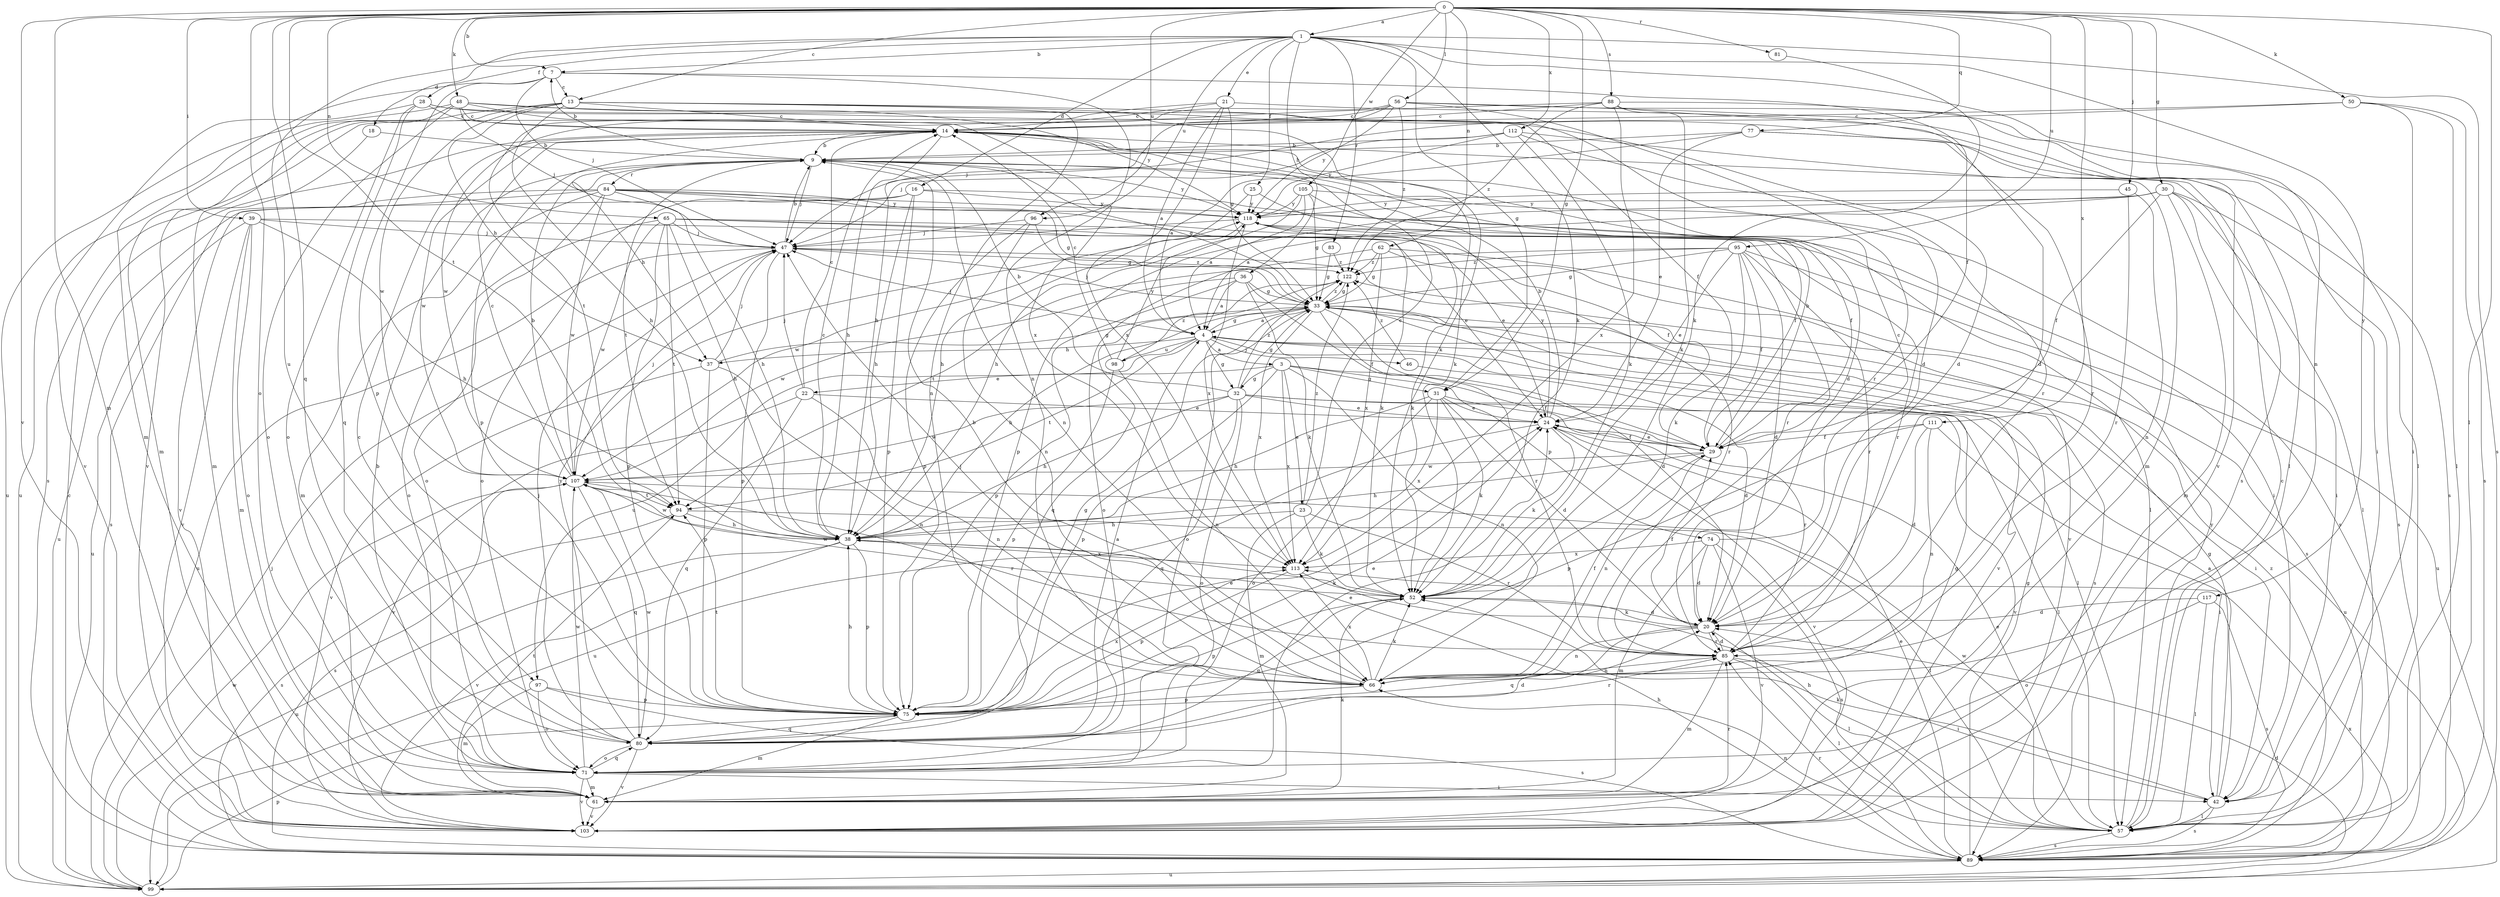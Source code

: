 strict digraph  {
0;
1;
3;
4;
7;
9;
13;
14;
16;
18;
20;
21;
22;
23;
24;
25;
28;
29;
30;
31;
32;
33;
36;
37;
38;
39;
42;
45;
46;
47;
48;
50;
52;
56;
57;
61;
62;
65;
66;
71;
74;
75;
77;
80;
81;
83;
84;
85;
88;
89;
94;
95;
96;
97;
98;
99;
103;
105;
107;
111;
112;
113;
117;
118;
122;
0 -> 1  [label=a];
0 -> 7  [label=b];
0 -> 13  [label=c];
0 -> 30  [label=g];
0 -> 31  [label=g];
0 -> 39  [label=i];
0 -> 45  [label=j];
0 -> 48  [label=k];
0 -> 50  [label=k];
0 -> 56  [label=l];
0 -> 57  [label=l];
0 -> 61  [label=m];
0 -> 62  [label=n];
0 -> 65  [label=n];
0 -> 71  [label=o];
0 -> 77  [label=q];
0 -> 80  [label=q];
0 -> 81  [label=r];
0 -> 88  [label=s];
0 -> 94  [label=t];
0 -> 95  [label=u];
0 -> 96  [label=u];
0 -> 103  [label=v];
0 -> 105  [label=w];
0 -> 111  [label=x];
0 -> 112  [label=x];
1 -> 7  [label=b];
1 -> 16  [label=d];
1 -> 18  [label=d];
1 -> 21  [label=e];
1 -> 25  [label=f];
1 -> 28  [label=f];
1 -> 31  [label=g];
1 -> 36  [label=h];
1 -> 52  [label=k];
1 -> 66  [label=n];
1 -> 83  [label=r];
1 -> 89  [label=s];
1 -> 96  [label=u];
1 -> 97  [label=u];
1 -> 117  [label=y];
3 -> 22  [label=e];
3 -> 23  [label=e];
3 -> 29  [label=f];
3 -> 31  [label=g];
3 -> 32  [label=g];
3 -> 66  [label=n];
3 -> 74  [label=p];
3 -> 75  [label=p];
3 -> 113  [label=x];
4 -> 3  [label=a];
4 -> 32  [label=g];
4 -> 33  [label=g];
4 -> 37  [label=h];
4 -> 42  [label=i];
4 -> 46  [label=j];
4 -> 47  [label=j];
4 -> 57  [label=l];
4 -> 94  [label=t];
4 -> 97  [label=u];
4 -> 98  [label=u];
4 -> 99  [label=u];
7 -> 13  [label=c];
7 -> 29  [label=f];
7 -> 47  [label=j];
7 -> 61  [label=m];
7 -> 66  [label=n];
7 -> 75  [label=p];
9 -> 7  [label=b];
9 -> 33  [label=g];
9 -> 37  [label=h];
9 -> 47  [label=j];
9 -> 66  [label=n];
9 -> 84  [label=r];
9 -> 94  [label=t];
9 -> 118  [label=y];
13 -> 14  [label=c];
13 -> 20  [label=d];
13 -> 37  [label=h];
13 -> 38  [label=h];
13 -> 52  [label=k];
13 -> 66  [label=n];
13 -> 99  [label=u];
13 -> 103  [label=v];
13 -> 107  [label=w];
14 -> 9  [label=b];
14 -> 20  [label=d];
14 -> 38  [label=h];
14 -> 52  [label=k];
14 -> 75  [label=p];
14 -> 107  [label=w];
16 -> 38  [label=h];
16 -> 57  [label=l];
16 -> 71  [label=o];
16 -> 75  [label=p];
16 -> 99  [label=u];
16 -> 118  [label=y];
18 -> 9  [label=b];
18 -> 61  [label=m];
20 -> 29  [label=f];
20 -> 52  [label=k];
20 -> 57  [label=l];
20 -> 66  [label=n];
20 -> 80  [label=q];
20 -> 85  [label=r];
21 -> 4  [label=a];
21 -> 14  [label=c];
21 -> 33  [label=g];
21 -> 94  [label=t];
21 -> 103  [label=v];
21 -> 113  [label=x];
22 -> 14  [label=c];
22 -> 24  [label=e];
22 -> 47  [label=j];
22 -> 66  [label=n];
22 -> 80  [label=q];
22 -> 103  [label=v];
23 -> 14  [label=c];
23 -> 38  [label=h];
23 -> 52  [label=k];
23 -> 61  [label=m];
23 -> 85  [label=r];
23 -> 122  [label=z];
24 -> 9  [label=b];
24 -> 29  [label=f];
24 -> 52  [label=k];
24 -> 99  [label=u];
24 -> 103  [label=v];
24 -> 118  [label=y];
25 -> 29  [label=f];
25 -> 38  [label=h];
25 -> 118  [label=y];
28 -> 14  [label=c];
28 -> 20  [label=d];
28 -> 71  [label=o];
28 -> 80  [label=q];
28 -> 89  [label=s];
28 -> 103  [label=v];
29 -> 9  [label=b];
29 -> 24  [label=e];
29 -> 38  [label=h];
29 -> 66  [label=n];
29 -> 107  [label=w];
30 -> 4  [label=a];
30 -> 29  [label=f];
30 -> 42  [label=i];
30 -> 57  [label=l];
30 -> 61  [label=m];
30 -> 75  [label=p];
30 -> 89  [label=s];
30 -> 118  [label=y];
31 -> 20  [label=d];
31 -> 24  [label=e];
31 -> 38  [label=h];
31 -> 52  [label=k];
31 -> 71  [label=o];
31 -> 85  [label=r];
31 -> 113  [label=x];
32 -> 9  [label=b];
32 -> 24  [label=e];
32 -> 33  [label=g];
32 -> 38  [label=h];
32 -> 57  [label=l];
32 -> 71  [label=o];
32 -> 80  [label=q];
32 -> 103  [label=v];
32 -> 107  [label=w];
32 -> 122  [label=z];
33 -> 4  [label=a];
33 -> 20  [label=d];
33 -> 38  [label=h];
33 -> 47  [label=j];
33 -> 71  [label=o];
33 -> 85  [label=r];
33 -> 89  [label=s];
33 -> 103  [label=v];
33 -> 113  [label=x];
33 -> 122  [label=z];
36 -> 4  [label=a];
36 -> 29  [label=f];
36 -> 33  [label=g];
36 -> 52  [label=k];
36 -> 75  [label=p];
36 -> 107  [label=w];
37 -> 33  [label=g];
37 -> 47  [label=j];
37 -> 66  [label=n];
37 -> 75  [label=p];
37 -> 103  [label=v];
38 -> 14  [label=c];
38 -> 75  [label=p];
38 -> 99  [label=u];
38 -> 103  [label=v];
38 -> 107  [label=w];
38 -> 113  [label=x];
39 -> 24  [label=e];
39 -> 38  [label=h];
39 -> 47  [label=j];
39 -> 61  [label=m];
39 -> 71  [label=o];
39 -> 99  [label=u];
39 -> 103  [label=v];
42 -> 4  [label=a];
42 -> 33  [label=g];
42 -> 52  [label=k];
42 -> 57  [label=l];
42 -> 89  [label=s];
45 -> 66  [label=n];
45 -> 85  [label=r];
45 -> 118  [label=y];
46 -> 20  [label=d];
46 -> 122  [label=z];
47 -> 9  [label=b];
47 -> 75  [label=p];
47 -> 85  [label=r];
47 -> 99  [label=u];
47 -> 122  [label=z];
48 -> 14  [label=c];
48 -> 29  [label=f];
48 -> 47  [label=j];
48 -> 61  [label=m];
48 -> 71  [label=o];
48 -> 99  [label=u];
48 -> 113  [label=x];
48 -> 118  [label=y];
50 -> 14  [label=c];
50 -> 42  [label=i];
50 -> 47  [label=j];
50 -> 57  [label=l];
50 -> 89  [label=s];
52 -> 20  [label=d];
52 -> 75  [label=p];
52 -> 80  [label=q];
52 -> 107  [label=w];
56 -> 14  [label=c];
56 -> 38  [label=h];
56 -> 42  [label=i];
56 -> 57  [label=l];
56 -> 85  [label=r];
56 -> 89  [label=s];
56 -> 118  [label=y];
56 -> 122  [label=z];
57 -> 14  [label=c];
57 -> 24  [label=e];
57 -> 38  [label=h];
57 -> 66  [label=n];
57 -> 89  [label=s];
57 -> 107  [label=w];
57 -> 118  [label=y];
61 -> 52  [label=k];
61 -> 85  [label=r];
61 -> 94  [label=t];
61 -> 103  [label=v];
62 -> 33  [label=g];
62 -> 71  [label=o];
62 -> 89  [label=s];
62 -> 103  [label=v];
62 -> 113  [label=x];
62 -> 122  [label=z];
65 -> 24  [label=e];
65 -> 29  [label=f];
65 -> 38  [label=h];
65 -> 47  [label=j];
65 -> 52  [label=k];
65 -> 71  [label=o];
65 -> 75  [label=p];
65 -> 94  [label=t];
65 -> 107  [label=w];
66 -> 9  [label=b];
66 -> 29  [label=f];
66 -> 47  [label=j];
66 -> 52  [label=k];
66 -> 75  [label=p];
66 -> 113  [label=x];
71 -> 9  [label=b];
71 -> 24  [label=e];
71 -> 42  [label=i];
71 -> 61  [label=m];
71 -> 80  [label=q];
71 -> 103  [label=v];
71 -> 107  [label=w];
74 -> 14  [label=c];
74 -> 20  [label=d];
74 -> 61  [label=m];
74 -> 89  [label=s];
74 -> 103  [label=v];
74 -> 113  [label=x];
75 -> 24  [label=e];
75 -> 33  [label=g];
75 -> 38  [label=h];
75 -> 61  [label=m];
75 -> 80  [label=q];
75 -> 85  [label=r];
75 -> 94  [label=t];
75 -> 113  [label=x];
77 -> 4  [label=a];
77 -> 9  [label=b];
77 -> 24  [label=e];
77 -> 85  [label=r];
77 -> 89  [label=s];
80 -> 4  [label=a];
80 -> 14  [label=c];
80 -> 20  [label=d];
80 -> 24  [label=e];
80 -> 47  [label=j];
80 -> 71  [label=o];
80 -> 103  [label=v];
80 -> 107  [label=w];
80 -> 118  [label=y];
81 -> 52  [label=k];
83 -> 33  [label=g];
83 -> 122  [label=z];
84 -> 33  [label=g];
84 -> 38  [label=h];
84 -> 42  [label=i];
84 -> 61  [label=m];
84 -> 71  [label=o];
84 -> 85  [label=r];
84 -> 89  [label=s];
84 -> 103  [label=v];
84 -> 107  [label=w];
84 -> 118  [label=y];
85 -> 20  [label=d];
85 -> 42  [label=i];
85 -> 57  [label=l];
85 -> 61  [label=m];
85 -> 66  [label=n];
88 -> 14  [label=c];
88 -> 20  [label=d];
88 -> 52  [label=k];
88 -> 57  [label=l];
88 -> 107  [label=w];
88 -> 113  [label=x];
88 -> 122  [label=z];
89 -> 14  [label=c];
89 -> 24  [label=e];
89 -> 33  [label=g];
89 -> 38  [label=h];
89 -> 85  [label=r];
89 -> 99  [label=u];
89 -> 122  [label=z];
94 -> 38  [label=h];
94 -> 57  [label=l];
94 -> 89  [label=s];
95 -> 20  [label=d];
95 -> 24  [label=e];
95 -> 29  [label=f];
95 -> 33  [label=g];
95 -> 52  [label=k];
95 -> 85  [label=r];
95 -> 94  [label=t];
95 -> 99  [label=u];
95 -> 122  [label=z];
96 -> 33  [label=g];
96 -> 47  [label=j];
96 -> 66  [label=n];
96 -> 75  [label=p];
97 -> 61  [label=m];
97 -> 71  [label=o];
97 -> 75  [label=p];
97 -> 89  [label=s];
98 -> 14  [label=c];
98 -> 66  [label=n];
98 -> 75  [label=p];
98 -> 118  [label=y];
98 -> 122  [label=z];
99 -> 20  [label=d];
99 -> 47  [label=j];
99 -> 75  [label=p];
99 -> 107  [label=w];
99 -> 113  [label=x];
103 -> 33  [label=g];
105 -> 4  [label=a];
105 -> 29  [label=f];
105 -> 33  [label=g];
105 -> 38  [label=h];
105 -> 89  [label=s];
105 -> 118  [label=y];
107 -> 9  [label=b];
107 -> 14  [label=c];
107 -> 47  [label=j];
107 -> 80  [label=q];
107 -> 85  [label=r];
107 -> 89  [label=s];
107 -> 94  [label=t];
111 -> 20  [label=d];
111 -> 29  [label=f];
111 -> 42  [label=i];
111 -> 66  [label=n];
111 -> 75  [label=p];
112 -> 9  [label=b];
112 -> 47  [label=j];
112 -> 52  [label=k];
112 -> 61  [label=m];
112 -> 85  [label=r];
112 -> 118  [label=y];
113 -> 52  [label=k];
113 -> 75  [label=p];
117 -> 20  [label=d];
117 -> 57  [label=l];
117 -> 71  [label=o];
117 -> 89  [label=s];
118 -> 47  [label=j];
118 -> 52  [label=k];
118 -> 85  [label=r];
118 -> 107  [label=w];
118 -> 113  [label=x];
122 -> 33  [label=g];
122 -> 80  [label=q];
}
